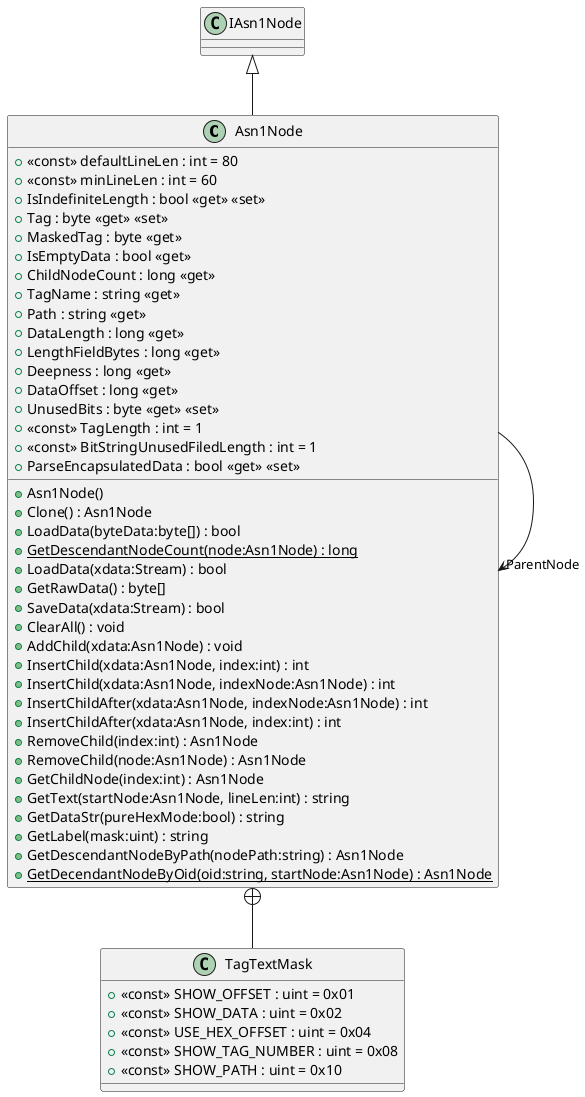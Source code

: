@startuml
class Asn1Node {
    + <<const>> defaultLineLen : int = 80
    + <<const>> minLineLen : int = 60
    + Asn1Node()
    + IsIndefiniteLength : bool <<get>> <<set>>
    + Clone() : Asn1Node
    + Tag : byte <<get>> <<set>>
    + MaskedTag : byte <<get>>
    + LoadData(byteData:byte[]) : bool
    + {static} GetDescendantNodeCount(node:Asn1Node) : long
    + LoadData(xdata:Stream) : bool
    + GetRawData() : byte[]
    + IsEmptyData : bool <<get>>
    + SaveData(xdata:Stream) : bool
    + ClearAll() : void
    + AddChild(xdata:Asn1Node) : void
    + InsertChild(xdata:Asn1Node, index:int) : int
    + InsertChild(xdata:Asn1Node, indexNode:Asn1Node) : int
    + InsertChildAfter(xdata:Asn1Node, indexNode:Asn1Node) : int
    + InsertChildAfter(xdata:Asn1Node, index:int) : int
    + RemoveChild(index:int) : Asn1Node
    + RemoveChild(node:Asn1Node) : Asn1Node
    + ChildNodeCount : long <<get>>
    + GetChildNode(index:int) : Asn1Node
    + TagName : string <<get>>
    + GetText(startNode:Asn1Node, lineLen:int) : string
    + Path : string <<get>>
    + GetDataStr(pureHexMode:bool) : string
    + GetLabel(mask:uint) : string
    + DataLength : long <<get>>
    + LengthFieldBytes : long <<get>>
    + Deepness : long <<get>>
    + DataOffset : long <<get>>
    + UnusedBits : byte <<get>> <<set>>
    + GetDescendantNodeByPath(nodePath:string) : Asn1Node
    {static} + GetDecendantNodeByOid(oid:string, startNode:Asn1Node) : Asn1Node
    + <<const>> TagLength : int = 1
    + <<const>> BitStringUnusedFiledLength : int = 1
    + ParseEncapsulatedData : bool <<get>> <<set>>
}
class TagTextMask {
    + <<const>> SHOW_OFFSET : uint = 0x01
    + <<const>> SHOW_DATA : uint = 0x02
    + <<const>> USE_HEX_OFFSET : uint = 0x04
    + <<const>> SHOW_TAG_NUMBER : uint = 0x08
    + <<const>> SHOW_PATH : uint = 0x10
}
IAsn1Node <|-- Asn1Node
Asn1Node --> "ParentNode" Asn1Node
Asn1Node +-- TagTextMask
@enduml
